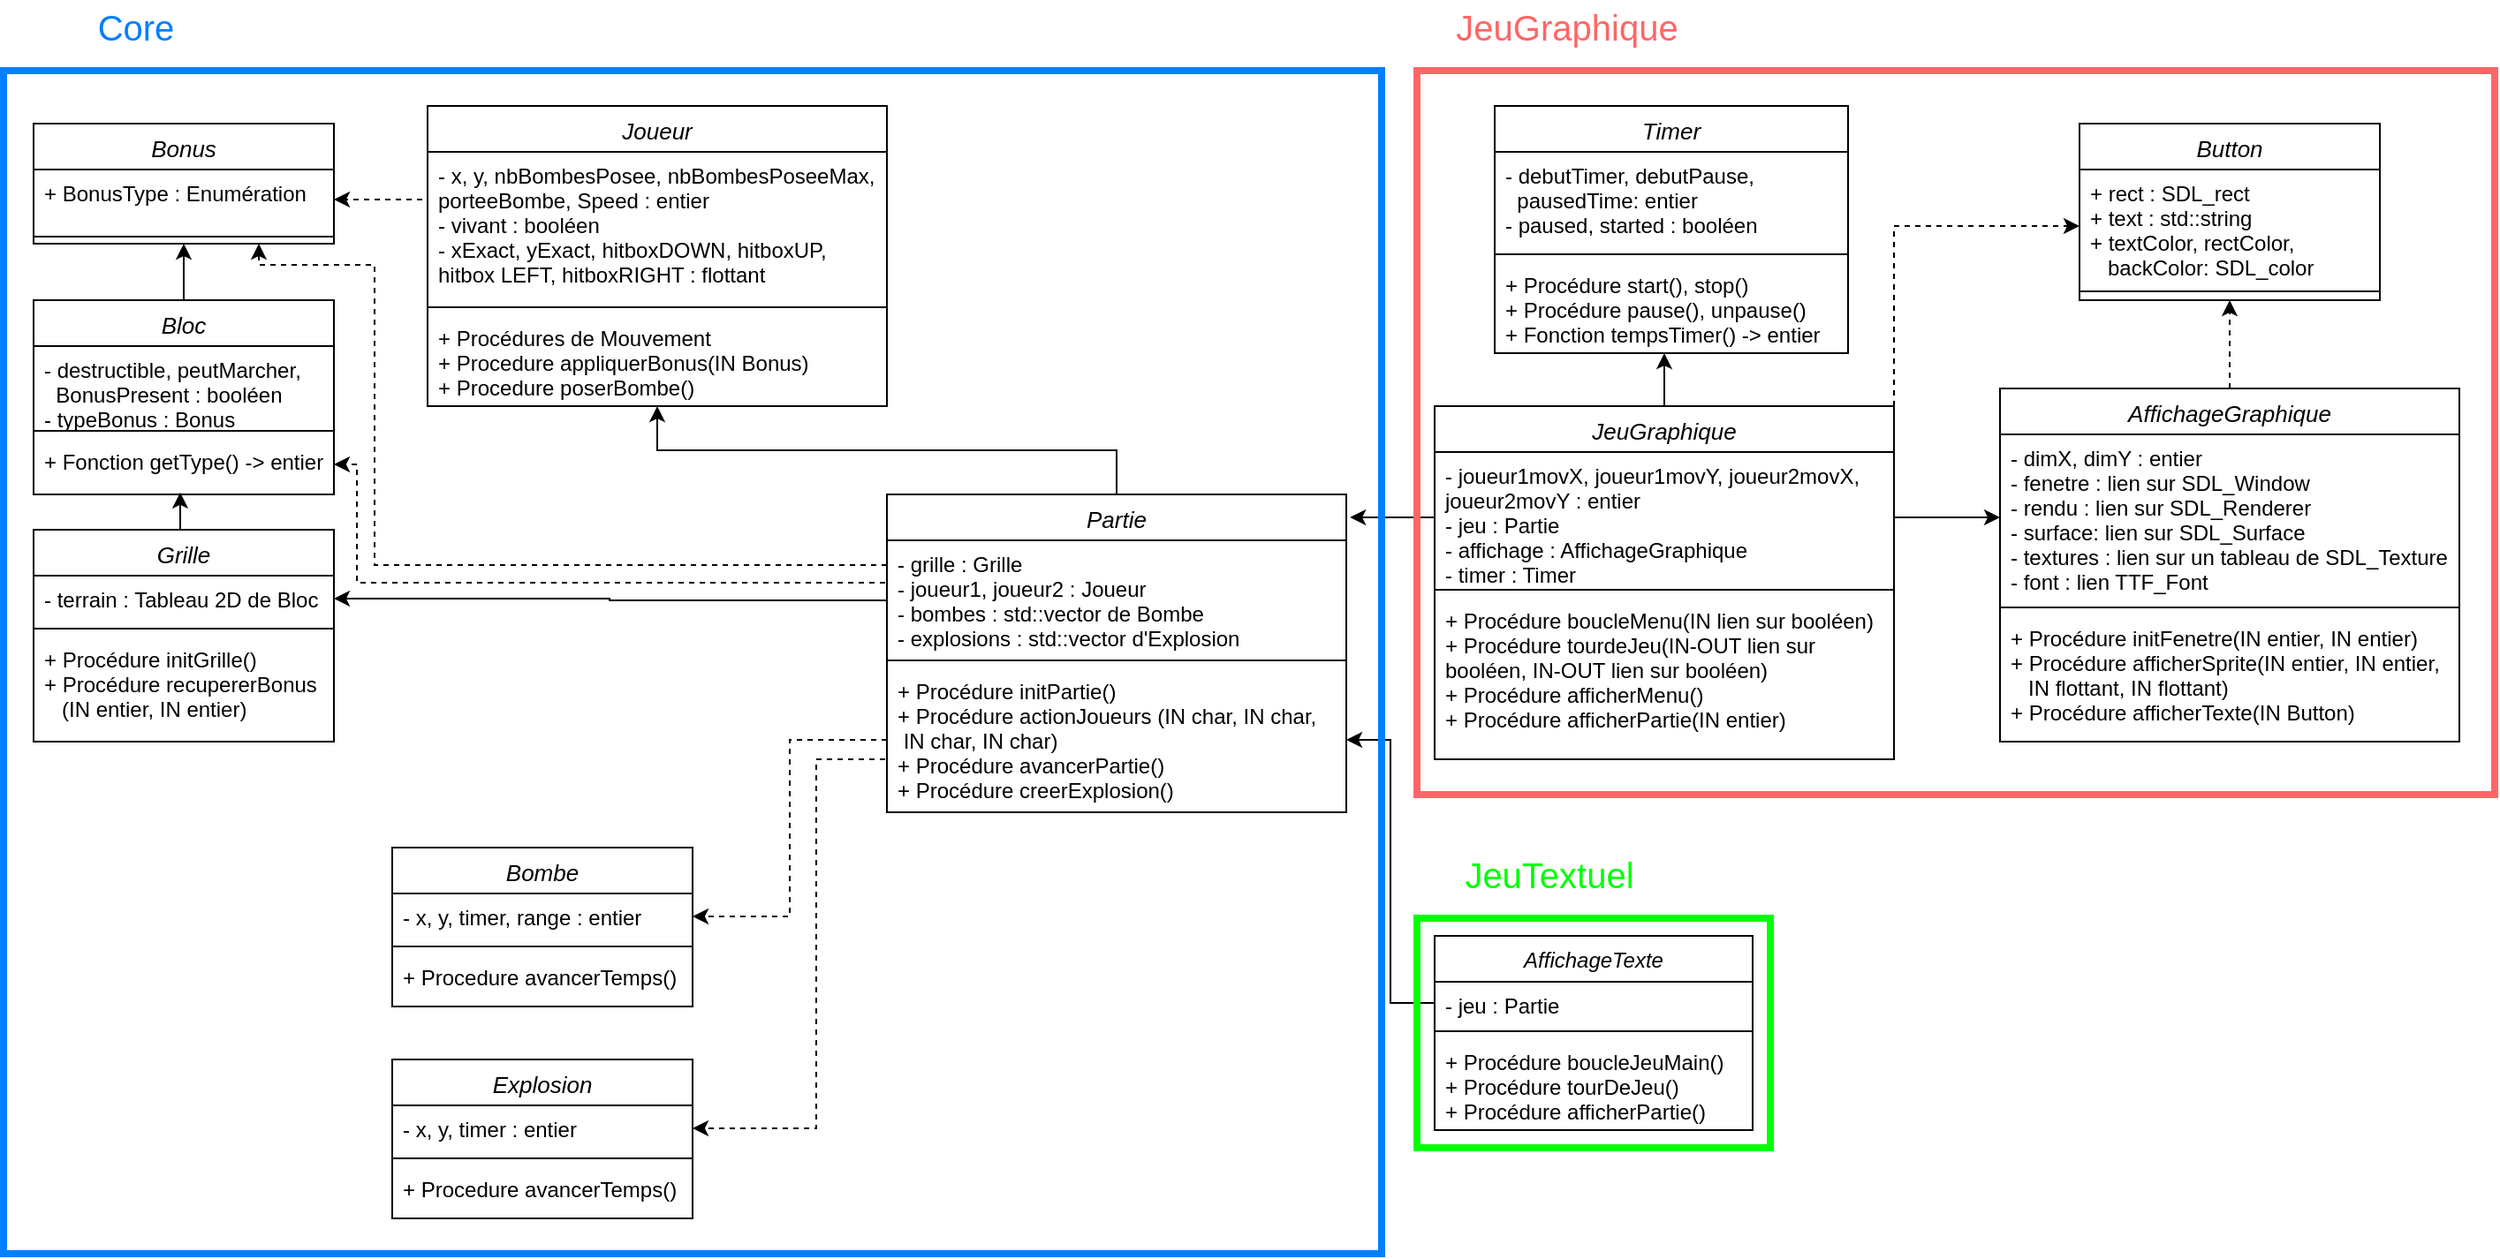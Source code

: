 <mxfile version="24.2.5" type="device">
  <diagram id="C5RBs43oDa-KdzZeNtuy" name="Page-1">
    <mxGraphModel dx="2947" dy="1158" grid="1" gridSize="10" guides="1" tooltips="1" connect="1" arrows="1" fold="1" page="1" pageScale="1" pageWidth="827" pageHeight="1169" math="0" shadow="0">
      <root>
        <mxCell id="WIyWlLk6GJQsqaUBKTNV-0" />
        <mxCell id="WIyWlLk6GJQsqaUBKTNV-1" parent="WIyWlLk6GJQsqaUBKTNV-0" />
        <mxCell id="9HwPOel6D9017Cg2rZh8-15" style="edgeStyle=orthogonalEdgeStyle;rounded=0;orthogonalLoop=1;jettySize=auto;html=1;exitX=0.5;exitY=0;exitDx=0;exitDy=0;entryX=0.5;entryY=1;entryDx=0;entryDy=0;" edge="1" parent="WIyWlLk6GJQsqaUBKTNV-1" source="zkfFHV4jXpPFQw0GAbJ--0" target="4cU0Xez6peSsNXHhx049-44">
          <mxGeometry relative="1" as="geometry" />
        </mxCell>
        <mxCell id="zkfFHV4jXpPFQw0GAbJ--0" value="Bloc" style="swimlane;fontStyle=2;align=center;verticalAlign=top;childLayout=stackLayout;horizontal=1;startSize=26;horizontalStack=0;resizeParent=1;resizeLast=0;collapsible=1;marginBottom=0;rounded=0;shadow=0;strokeWidth=1;fontSize=13;" parent="WIyWlLk6GJQsqaUBKTNV-1" vertex="1">
          <mxGeometry x="-413" y="270" width="170" height="110" as="geometry">
            <mxRectangle x="230" y="140" width="160" height="26" as="alternateBounds" />
          </mxGeometry>
        </mxCell>
        <mxCell id="zkfFHV4jXpPFQw0GAbJ--1" value="- destructible, peutMarcher, &#xa;  BonusPresent : booléen&#xa;- typeBonus : Bonus" style="text;align=left;verticalAlign=top;spacingLeft=4;spacingRight=4;overflow=hidden;rotatable=0;points=[[0,0.5],[1,0.5]];portConstraint=eastwest;" parent="zkfFHV4jXpPFQw0GAbJ--0" vertex="1">
          <mxGeometry y="26" width="170" height="44" as="geometry" />
        </mxCell>
        <mxCell id="zkfFHV4jXpPFQw0GAbJ--4" value="" style="line;html=1;strokeWidth=1;align=left;verticalAlign=middle;spacingTop=-1;spacingLeft=3;spacingRight=3;rotatable=0;labelPosition=right;points=[];portConstraint=eastwest;" parent="zkfFHV4jXpPFQw0GAbJ--0" vertex="1">
          <mxGeometry y="70" width="170" height="8" as="geometry" />
        </mxCell>
        <mxCell id="zkfFHV4jXpPFQw0GAbJ--5" value="+ Fonction getType() -&gt; entier&#xa;&#xa;" style="text;align=left;verticalAlign=top;spacingLeft=4;spacingRight=4;overflow=hidden;rotatable=0;points=[[0,0.5],[1,0.5]];portConstraint=eastwest;" parent="zkfFHV4jXpPFQw0GAbJ--0" vertex="1">
          <mxGeometry y="78" width="170" height="30" as="geometry" />
        </mxCell>
        <mxCell id="zkfFHV4jXpPFQw0GAbJ--17" value="Explosion&#xa;" style="swimlane;fontStyle=2;align=center;verticalAlign=top;childLayout=stackLayout;horizontal=1;startSize=26;horizontalStack=0;resizeParent=1;resizeLast=0;collapsible=1;marginBottom=0;rounded=0;shadow=0;strokeWidth=1;fontSize=13;" parent="WIyWlLk6GJQsqaUBKTNV-1" vertex="1">
          <mxGeometry x="-210" y="700" width="170" height="90" as="geometry">
            <mxRectangle x="550" y="140" width="160" height="26" as="alternateBounds" />
          </mxGeometry>
        </mxCell>
        <mxCell id="zkfFHV4jXpPFQw0GAbJ--18" value="- x, y, timer : entier&#xa;" style="text;align=left;verticalAlign=top;spacingLeft=4;spacingRight=4;overflow=hidden;rotatable=0;points=[[0,0.5],[1,0.5]];portConstraint=eastwest;" parent="zkfFHV4jXpPFQw0GAbJ--17" vertex="1">
          <mxGeometry y="26" width="170" height="26" as="geometry" />
        </mxCell>
        <mxCell id="zkfFHV4jXpPFQw0GAbJ--23" value="" style="line;html=1;strokeWidth=1;align=left;verticalAlign=middle;spacingTop=-1;spacingLeft=3;spacingRight=3;rotatable=0;labelPosition=right;points=[];portConstraint=eastwest;" parent="zkfFHV4jXpPFQw0GAbJ--17" vertex="1">
          <mxGeometry y="52" width="170" height="8" as="geometry" />
        </mxCell>
        <mxCell id="zkfFHV4jXpPFQw0GAbJ--25" value="+ Procedure avancerTemps()" style="text;align=left;verticalAlign=top;spacingLeft=4;spacingRight=4;overflow=hidden;rotatable=0;points=[[0,0.5],[1,0.5]];portConstraint=eastwest;" parent="zkfFHV4jXpPFQw0GAbJ--17" vertex="1">
          <mxGeometry y="60" width="170" height="30" as="geometry" />
        </mxCell>
        <mxCell id="et78Vev0laqg13iQECiE-1" value="Grille" style="swimlane;fontStyle=2;align=center;verticalAlign=top;childLayout=stackLayout;horizontal=1;startSize=26;horizontalStack=0;resizeParent=1;resizeLast=0;collapsible=1;marginBottom=0;rounded=0;shadow=0;strokeWidth=1;fontSize=13;" parent="WIyWlLk6GJQsqaUBKTNV-1" vertex="1">
          <mxGeometry x="-413" y="400" width="170" height="120" as="geometry">
            <mxRectangle x="550" y="140" width="160" height="26" as="alternateBounds" />
          </mxGeometry>
        </mxCell>
        <mxCell id="et78Vev0laqg13iQECiE-2" value="- terrain : Tableau 2D de Bloc" style="text;align=left;verticalAlign=top;spacingLeft=4;spacingRight=4;overflow=hidden;rotatable=0;points=[[0,0.5],[1,0.5]];portConstraint=eastwest;" parent="et78Vev0laqg13iQECiE-1" vertex="1">
          <mxGeometry y="26" width="170" height="26" as="geometry" />
        </mxCell>
        <mxCell id="et78Vev0laqg13iQECiE-3" value="" style="line;html=1;strokeWidth=1;align=left;verticalAlign=middle;spacingTop=-1;spacingLeft=3;spacingRight=3;rotatable=0;labelPosition=right;points=[];portConstraint=eastwest;" parent="et78Vev0laqg13iQECiE-1" vertex="1">
          <mxGeometry y="52" width="170" height="8" as="geometry" />
        </mxCell>
        <mxCell id="et78Vev0laqg13iQECiE-4" value="+ Procédure initGrille()&#xa;+ Procédure recupererBonus &#xa;   (IN entier, IN entier)&#xa;&#xa;&#xa;" style="text;align=left;verticalAlign=top;spacingLeft=4;spacingRight=4;overflow=hidden;rotatable=0;points=[[0,0.5],[1,0.5]];portConstraint=eastwest;" parent="et78Vev0laqg13iQECiE-1" vertex="1">
          <mxGeometry y="60" width="170" height="60" as="geometry" />
        </mxCell>
        <mxCell id="et78Vev0laqg13iQECiE-5" value="Bombe" style="swimlane;fontStyle=2;align=center;verticalAlign=top;childLayout=stackLayout;horizontal=1;startSize=26;horizontalStack=0;resizeParent=1;resizeLast=0;collapsible=1;marginBottom=0;rounded=0;shadow=0;strokeWidth=1;fontSize=13;" parent="WIyWlLk6GJQsqaUBKTNV-1" vertex="1">
          <mxGeometry x="-210" y="580" width="170" height="90" as="geometry">
            <mxRectangle x="550" y="140" width="160" height="26" as="alternateBounds" />
          </mxGeometry>
        </mxCell>
        <mxCell id="et78Vev0laqg13iQECiE-6" value="- x, y, timer, range : entier&#xa;" style="text;align=left;verticalAlign=top;spacingLeft=4;spacingRight=4;overflow=hidden;rotatable=0;points=[[0,0.5],[1,0.5]];portConstraint=eastwest;" parent="et78Vev0laqg13iQECiE-5" vertex="1">
          <mxGeometry y="26" width="170" height="26" as="geometry" />
        </mxCell>
        <mxCell id="et78Vev0laqg13iQECiE-7" value="" style="line;html=1;strokeWidth=1;align=left;verticalAlign=middle;spacingTop=-1;spacingLeft=3;spacingRight=3;rotatable=0;labelPosition=right;points=[];portConstraint=eastwest;" parent="et78Vev0laqg13iQECiE-5" vertex="1">
          <mxGeometry y="52" width="170" height="8" as="geometry" />
        </mxCell>
        <mxCell id="et78Vev0laqg13iQECiE-8" value="+ Procedure avancerTemps()" style="text;align=left;verticalAlign=top;spacingLeft=4;spacingRight=4;overflow=hidden;rotatable=0;points=[[0,0.5],[1,0.5]];portConstraint=eastwest;" parent="et78Vev0laqg13iQECiE-5" vertex="1">
          <mxGeometry y="60" width="170" height="30" as="geometry" />
        </mxCell>
        <mxCell id="4cU0Xez6peSsNXHhx049-1" value="Joueur" style="swimlane;fontStyle=2;align=center;verticalAlign=top;childLayout=stackLayout;horizontal=1;startSize=26;horizontalStack=0;resizeParent=1;resizeLast=0;collapsible=1;marginBottom=0;rounded=0;shadow=0;strokeWidth=1;fontSize=13;" parent="WIyWlLk6GJQsqaUBKTNV-1" vertex="1">
          <mxGeometry x="-190" y="160" width="260" height="170" as="geometry">
            <mxRectangle x="230" y="140" width="160" height="26" as="alternateBounds" />
          </mxGeometry>
        </mxCell>
        <mxCell id="4cU0Xez6peSsNXHhx049-2" value="- x, y, nbBombesPosee, nbBombesPoseeMax, &#xa;porteeBombe, Speed : entier&#xa;- vivant : booléen&#xa;- xExact, yExact, hitboxDOWN, hitboxUP, &#xa;hitbox LEFT, hitboxRIGHT : flottant&#xa;" style="text;align=left;verticalAlign=top;spacingLeft=4;spacingRight=4;overflow=hidden;rotatable=0;points=[[0,0.5],[1,0.5]];portConstraint=eastwest;" parent="4cU0Xez6peSsNXHhx049-1" vertex="1">
          <mxGeometry y="26" width="260" height="84" as="geometry" />
        </mxCell>
        <mxCell id="4cU0Xez6peSsNXHhx049-3" value="" style="line;html=1;strokeWidth=1;align=left;verticalAlign=middle;spacingTop=-1;spacingLeft=3;spacingRight=3;rotatable=0;labelPosition=right;points=[];portConstraint=eastwest;" parent="4cU0Xez6peSsNXHhx049-1" vertex="1">
          <mxGeometry y="110" width="260" height="8" as="geometry" />
        </mxCell>
        <mxCell id="4cU0Xez6peSsNXHhx049-4" value="+ Procédures de Mouvement&#xa;+ Procedure appliquerBonus(IN Bonus)&#xa;+ Procedure poserBombe()&#xa;" style="text;align=left;verticalAlign=top;spacingLeft=4;spacingRight=4;overflow=hidden;rotatable=0;points=[[0,0.5],[1,0.5]];portConstraint=eastwest;" parent="4cU0Xez6peSsNXHhx049-1" vertex="1">
          <mxGeometry y="118" width="260" height="52" as="geometry" />
        </mxCell>
        <mxCell id="4cU0Xez6peSsNXHhx049-33" style="edgeStyle=orthogonalEdgeStyle;rounded=0;orthogonalLoop=1;jettySize=auto;html=1;exitX=0.5;exitY=0;exitDx=0;exitDy=0;entryX=0.5;entryY=1;entryDx=0;entryDy=0;" parent="WIyWlLk6GJQsqaUBKTNV-1" source="4cU0Xez6peSsNXHhx049-5" target="4cU0Xez6peSsNXHhx049-1" edge="1">
          <mxGeometry relative="1" as="geometry" />
        </mxCell>
        <mxCell id="4cU0Xez6peSsNXHhx049-5" value="Partie" style="swimlane;fontStyle=2;align=center;verticalAlign=top;childLayout=stackLayout;horizontal=1;startSize=26;horizontalStack=0;resizeParent=1;resizeLast=0;collapsible=1;marginBottom=0;rounded=0;shadow=0;strokeWidth=1;fontSize=13;" parent="WIyWlLk6GJQsqaUBKTNV-1" vertex="1">
          <mxGeometry x="70" y="380" width="260" height="180" as="geometry">
            <mxRectangle x="320" y="460" width="160" height="26" as="alternateBounds" />
          </mxGeometry>
        </mxCell>
        <mxCell id="4cU0Xez6peSsNXHhx049-6" value="- grille : Grille&#xa;- joueur1, joueur2 : Joueur&#xa;- bombes : std::vector de Bombe&#xa;- explosions : std::vector d&#39;Explosion&#xa;&#xa;" style="text;align=left;verticalAlign=top;spacingLeft=4;spacingRight=4;overflow=hidden;rotatable=0;points=[[0,0.5],[1,0.5]];portConstraint=eastwest;" parent="4cU0Xez6peSsNXHhx049-5" vertex="1">
          <mxGeometry y="26" width="260" height="64" as="geometry" />
        </mxCell>
        <mxCell id="4cU0Xez6peSsNXHhx049-7" value="" style="line;html=1;strokeWidth=1;align=left;verticalAlign=middle;spacingTop=-1;spacingLeft=3;spacingRight=3;rotatable=0;labelPosition=right;points=[];portConstraint=eastwest;" parent="4cU0Xez6peSsNXHhx049-5" vertex="1">
          <mxGeometry y="90" width="260" height="8" as="geometry" />
        </mxCell>
        <mxCell id="4cU0Xez6peSsNXHhx049-8" value="+ Procédure initPartie()&#xa;+ Procédure actionJoueurs (IN char, IN char,&#xa; IN char, IN char)&#xa;+ Procédure avancerPartie()&#xa;+ Procédure creerExplosion()&#xa; &#xa;&#xa;" style="text;align=left;verticalAlign=top;spacingLeft=4;spacingRight=4;overflow=hidden;rotatable=0;points=[[0,0.5],[1,0.5]];portConstraint=eastwest;" parent="4cU0Xez6peSsNXHhx049-5" vertex="1">
          <mxGeometry y="98" width="260" height="82" as="geometry" />
        </mxCell>
        <mxCell id="4cU0Xez6peSsNXHhx049-9" value="Timer" style="swimlane;fontStyle=2;align=center;verticalAlign=top;childLayout=stackLayout;horizontal=1;startSize=26;horizontalStack=0;resizeParent=1;resizeLast=0;collapsible=1;marginBottom=0;rounded=0;shadow=0;strokeWidth=1;fontSize=13;" parent="WIyWlLk6GJQsqaUBKTNV-1" vertex="1">
          <mxGeometry x="414" y="160" width="200" height="140" as="geometry">
            <mxRectangle x="320" y="460" width="160" height="26" as="alternateBounds" />
          </mxGeometry>
        </mxCell>
        <mxCell id="4cU0Xez6peSsNXHhx049-10" value="- debutTimer, debutPause,&#xa;  pausedTime: entier&#xa;- paused, started : booléen&#xa;&#xa;&#xa;" style="text;align=left;verticalAlign=top;spacingLeft=4;spacingRight=4;overflow=hidden;rotatable=0;points=[[0,0.5],[1,0.5]];portConstraint=eastwest;" parent="4cU0Xez6peSsNXHhx049-9" vertex="1">
          <mxGeometry y="26" width="200" height="54" as="geometry" />
        </mxCell>
        <mxCell id="4cU0Xez6peSsNXHhx049-11" value="" style="line;html=1;strokeWidth=1;align=left;verticalAlign=middle;spacingTop=-1;spacingLeft=3;spacingRight=3;rotatable=0;labelPosition=right;points=[];portConstraint=eastwest;" parent="4cU0Xez6peSsNXHhx049-9" vertex="1">
          <mxGeometry y="80" width="200" height="8" as="geometry" />
        </mxCell>
        <mxCell id="4cU0Xez6peSsNXHhx049-12" value="+ Procédure start(), stop()&#xa;+ Procédure pause(), unpause()&#xa;+ Fonction tempsTimer() -&gt; entier&#xa; &#xa;&#xa;" style="text;align=left;verticalAlign=top;spacingLeft=4;spacingRight=4;overflow=hidden;rotatable=0;points=[[0,0.5],[1,0.5]];portConstraint=eastwest;" parent="4cU0Xez6peSsNXHhx049-9" vertex="1">
          <mxGeometry y="88" width="200" height="52" as="geometry" />
        </mxCell>
        <mxCell id="Z63HG-WG9JlstiivM4HT-12" style="edgeStyle=orthogonalEdgeStyle;rounded=0;orthogonalLoop=1;jettySize=auto;html=1;exitX=0.5;exitY=0;exitDx=0;exitDy=0;entryX=0.5;entryY=1;entryDx=0;entryDy=0;dashed=1;" parent="WIyWlLk6GJQsqaUBKTNV-1" source="4cU0Xez6peSsNXHhx049-13" target="4cU0Xez6peSsNXHhx049-18" edge="1">
          <mxGeometry relative="1" as="geometry" />
        </mxCell>
        <mxCell id="4cU0Xez6peSsNXHhx049-13" value="AffichageGraphique" style="swimlane;fontStyle=2;align=center;verticalAlign=top;childLayout=stackLayout;horizontal=1;startSize=26;horizontalStack=0;resizeParent=1;resizeLast=0;collapsible=1;marginBottom=0;rounded=0;shadow=0;strokeWidth=1;fontSize=13;" parent="WIyWlLk6GJQsqaUBKTNV-1" vertex="1">
          <mxGeometry x="700" y="320" width="260" height="200" as="geometry">
            <mxRectangle x="320" y="460" width="160" height="26" as="alternateBounds" />
          </mxGeometry>
        </mxCell>
        <mxCell id="4cU0Xez6peSsNXHhx049-14" value="- dimX, dimY : entier&#xa;- fenetre : lien sur SDL_Window&#xa;- rendu : lien sur SDL_Renderer&#xa;- surface: lien sur SDL_Surface&#xa;- textures : lien sur un tableau de SDL_Texture&#xa;- font : lien TTF_Font" style="text;align=left;verticalAlign=top;spacingLeft=4;spacingRight=4;overflow=hidden;rotatable=0;points=[[0,0.5],[1,0.5]];portConstraint=eastwest;" parent="4cU0Xez6peSsNXHhx049-13" vertex="1">
          <mxGeometry y="26" width="260" height="94" as="geometry" />
        </mxCell>
        <mxCell id="4cU0Xez6peSsNXHhx049-15" value="" style="line;html=1;strokeWidth=1;align=left;verticalAlign=middle;spacingTop=-1;spacingLeft=3;spacingRight=3;rotatable=0;labelPosition=right;points=[];portConstraint=eastwest;" parent="4cU0Xez6peSsNXHhx049-13" vertex="1">
          <mxGeometry y="120" width="260" height="8" as="geometry" />
        </mxCell>
        <mxCell id="4cU0Xez6peSsNXHhx049-16" value="+ Procédure initFenetre(IN entier, IN entier)&#xa;+ Procédure afficherSprite(IN entier, IN entier, &#xa;   IN flottant, IN flottant)&#xa;+ Procédure afficherTexte(IN Button)&#xa;" style="text;align=left;verticalAlign=top;spacingLeft=4;spacingRight=4;overflow=hidden;rotatable=0;points=[[0,0.5],[1,0.5]];portConstraint=eastwest;" parent="4cU0Xez6peSsNXHhx049-13" vertex="1">
          <mxGeometry y="128" width="260" height="72" as="geometry" />
        </mxCell>
        <mxCell id="4cU0Xez6peSsNXHhx049-18" value="Button" style="swimlane;fontStyle=2;align=center;verticalAlign=top;childLayout=stackLayout;horizontal=1;startSize=26;horizontalStack=0;resizeParent=1;resizeLast=0;collapsible=1;marginBottom=0;rounded=0;shadow=0;strokeWidth=1;fontSize=13;" parent="WIyWlLk6GJQsqaUBKTNV-1" vertex="1">
          <mxGeometry x="745" y="170" width="170" height="100" as="geometry">
            <mxRectangle x="550" y="140" width="160" height="26" as="alternateBounds" />
          </mxGeometry>
        </mxCell>
        <mxCell id="4cU0Xez6peSsNXHhx049-19" value="+ rect : SDL_rect&#xa;+ text : std::string&#xa;+ textColor, rectColor,&#xa;   backColor: SDL_color&#xa;&#xa;" style="text;align=left;verticalAlign=top;spacingLeft=4;spacingRight=4;overflow=hidden;rotatable=0;points=[[0,0.5],[1,0.5]];portConstraint=eastwest;" parent="4cU0Xez6peSsNXHhx049-18" vertex="1">
          <mxGeometry y="26" width="170" height="64" as="geometry" />
        </mxCell>
        <mxCell id="4cU0Xez6peSsNXHhx049-20" value="" style="line;html=1;strokeWidth=1;align=left;verticalAlign=middle;spacingTop=-1;spacingLeft=3;spacingRight=3;rotatable=0;labelPosition=right;points=[];portConstraint=eastwest;" parent="4cU0Xez6peSsNXHhx049-18" vertex="1">
          <mxGeometry y="90" width="170" height="10" as="geometry" />
        </mxCell>
        <mxCell id="4cU0Xez6peSsNXHhx049-40" style="edgeStyle=orthogonalEdgeStyle;rounded=0;orthogonalLoop=1;jettySize=auto;html=1;exitX=0.5;exitY=0;exitDx=0;exitDy=0;" parent="WIyWlLk6GJQsqaUBKTNV-1" source="4cU0Xez6peSsNXHhx049-22" edge="1">
          <mxGeometry relative="1" as="geometry">
            <mxPoint x="510" y="300" as="targetPoint" />
          </mxGeometry>
        </mxCell>
        <mxCell id="9HwPOel6D9017Cg2rZh8-21" style="edgeStyle=orthogonalEdgeStyle;rounded=0;orthogonalLoop=1;jettySize=auto;html=1;exitX=1;exitY=0;exitDx=0;exitDy=0;entryX=0;entryY=0.5;entryDx=0;entryDy=0;dashed=1;" edge="1" parent="WIyWlLk6GJQsqaUBKTNV-1" source="4cU0Xez6peSsNXHhx049-22" target="4cU0Xez6peSsNXHhx049-19">
          <mxGeometry relative="1" as="geometry" />
        </mxCell>
        <mxCell id="4cU0Xez6peSsNXHhx049-22" value="JeuGraphique" style="swimlane;fontStyle=2;align=center;verticalAlign=top;childLayout=stackLayout;horizontal=1;startSize=26;horizontalStack=0;resizeParent=1;resizeLast=0;collapsible=1;marginBottom=0;rounded=0;shadow=0;strokeWidth=1;fontSize=13;" parent="WIyWlLk6GJQsqaUBKTNV-1" vertex="1">
          <mxGeometry x="380" y="330" width="260" height="200" as="geometry">
            <mxRectangle x="320" y="460" width="160" height="26" as="alternateBounds" />
          </mxGeometry>
        </mxCell>
        <mxCell id="4cU0Xez6peSsNXHhx049-23" value="- joueur1movX, joueur1movY, joueur2movX,&#xa;joueur2movY : entier&#xa;- jeu : Partie&#xa;- affichage : AffichageGraphique&#xa;- timer : Timer&#xa;" style="text;align=left;verticalAlign=top;spacingLeft=4;spacingRight=4;overflow=hidden;rotatable=0;points=[[0,0.5],[1,0.5]];portConstraint=eastwest;" parent="4cU0Xez6peSsNXHhx049-22" vertex="1">
          <mxGeometry y="26" width="260" height="74" as="geometry" />
        </mxCell>
        <mxCell id="4cU0Xez6peSsNXHhx049-24" value="" style="line;html=1;strokeWidth=1;align=left;verticalAlign=middle;spacingTop=-1;spacingLeft=3;spacingRight=3;rotatable=0;labelPosition=right;points=[];portConstraint=eastwest;" parent="4cU0Xez6peSsNXHhx049-22" vertex="1">
          <mxGeometry y="100" width="260" height="8" as="geometry" />
        </mxCell>
        <mxCell id="4cU0Xez6peSsNXHhx049-25" value="+ Procédure boucleMenu(IN lien sur booléen)&#xa;+ Procédure tourdeJeu(IN-OUT lien sur &#xa;booléen, IN-OUT lien sur booléen)&#xa;+ Procédure afficherMenu()&#xa;+ Procédure afficherPartie(IN entier)&#xa;&#xa;" style="text;align=left;verticalAlign=top;spacingLeft=4;spacingRight=4;overflow=hidden;rotatable=0;points=[[0,0.5],[1,0.5]];portConstraint=eastwest;" parent="4cU0Xez6peSsNXHhx049-22" vertex="1">
          <mxGeometry y="108" width="260" height="92" as="geometry" />
        </mxCell>
        <mxCell id="4cU0Xez6peSsNXHhx049-32" style="edgeStyle=orthogonalEdgeStyle;rounded=0;orthogonalLoop=1;jettySize=auto;html=1;exitX=0;exitY=0.5;exitDx=0;exitDy=0;entryX=1;entryY=0.5;entryDx=0;entryDy=0;" parent="WIyWlLk6GJQsqaUBKTNV-1" source="4cU0Xez6peSsNXHhx049-6" target="et78Vev0laqg13iQECiE-2" edge="1">
          <mxGeometry relative="1" as="geometry">
            <Array as="points">
              <mxPoint x="70" y="440" />
              <mxPoint x="-87" y="440" />
            </Array>
          </mxGeometry>
        </mxCell>
        <mxCell id="4cU0Xez6peSsNXHhx049-35" style="edgeStyle=orthogonalEdgeStyle;rounded=0;orthogonalLoop=1;jettySize=auto;html=1;exitX=0;exitY=0.5;exitDx=0;exitDy=0;dashed=1;" parent="WIyWlLk6GJQsqaUBKTNV-1" source="4cU0Xez6peSsNXHhx049-8" target="et78Vev0laqg13iQECiE-6" edge="1">
          <mxGeometry relative="1" as="geometry" />
        </mxCell>
        <mxCell id="4cU0Xez6peSsNXHhx049-41" style="edgeStyle=orthogonalEdgeStyle;rounded=0;orthogonalLoop=1;jettySize=auto;html=1;exitX=0;exitY=0.5;exitDx=0;exitDy=0;entryX=1.008;entryY=0.072;entryDx=0;entryDy=0;entryPerimeter=0;" parent="WIyWlLk6GJQsqaUBKTNV-1" source="4cU0Xez6peSsNXHhx049-23" target="4cU0Xez6peSsNXHhx049-5" edge="1">
          <mxGeometry relative="1" as="geometry" />
        </mxCell>
        <mxCell id="4cU0Xez6peSsNXHhx049-43" style="edgeStyle=orthogonalEdgeStyle;rounded=0;orthogonalLoop=1;jettySize=auto;html=1;exitX=0.5;exitY=0;exitDx=0;exitDy=0;entryX=0.347;entryY=1.031;entryDx=0;entryDy=0;entryPerimeter=0;" parent="WIyWlLk6GJQsqaUBKTNV-1" edge="1">
          <mxGeometry relative="1" as="geometry">
            <mxPoint x="-303.99" y="399.98" as="sourcePoint" />
            <mxPoint x="-330.0" y="378.91" as="targetPoint" />
          </mxGeometry>
        </mxCell>
        <mxCell id="4cU0Xez6peSsNXHhx049-44" value="Bonus" style="swimlane;fontStyle=2;align=center;verticalAlign=top;childLayout=stackLayout;horizontal=1;startSize=26;horizontalStack=0;resizeParent=1;resizeLast=0;collapsible=1;marginBottom=0;rounded=0;shadow=0;strokeWidth=1;fontSize=13;" parent="WIyWlLk6GJQsqaUBKTNV-1" vertex="1">
          <mxGeometry x="-413" y="170" width="170" height="68" as="geometry">
            <mxRectangle x="230" y="140" width="160" height="26" as="alternateBounds" />
          </mxGeometry>
        </mxCell>
        <mxCell id="4cU0Xez6peSsNXHhx049-45" value="+ BonusType : Enumération&#xa;" style="text;align=left;verticalAlign=top;spacingLeft=4;spacingRight=4;overflow=hidden;rotatable=0;points=[[0,0.5],[1,0.5]];portConstraint=eastwest;" parent="4cU0Xez6peSsNXHhx049-44" vertex="1">
          <mxGeometry y="26" width="170" height="34" as="geometry" />
        </mxCell>
        <mxCell id="4cU0Xez6peSsNXHhx049-46" value="" style="line;html=1;strokeWidth=1;align=left;verticalAlign=middle;spacingTop=-1;spacingLeft=3;spacingRight=3;rotatable=0;labelPosition=right;points=[];portConstraint=eastwest;" parent="4cU0Xez6peSsNXHhx049-44" vertex="1">
          <mxGeometry y="60" width="170" height="8" as="geometry" />
        </mxCell>
        <mxCell id="4cU0Xez6peSsNXHhx049-49" value="AffichageTexte" style="swimlane;fontStyle=2;align=center;verticalAlign=top;childLayout=stackLayout;horizontal=1;startSize=26;horizontalStack=0;resizeParent=1;resizeLast=0;collapsible=1;marginBottom=0;rounded=0;shadow=0;strokeWidth=1;" parent="WIyWlLk6GJQsqaUBKTNV-1" vertex="1">
          <mxGeometry x="380" y="630" width="180" height="110" as="geometry">
            <mxRectangle x="320" y="460" width="160" height="26" as="alternateBounds" />
          </mxGeometry>
        </mxCell>
        <mxCell id="4cU0Xez6peSsNXHhx049-50" value="- jeu : Partie" style="text;align=left;verticalAlign=top;spacingLeft=4;spacingRight=4;overflow=hidden;rotatable=0;points=[[0,0.5],[1,0.5]];portConstraint=eastwest;" parent="4cU0Xez6peSsNXHhx049-49" vertex="1">
          <mxGeometry y="26" width="180" height="24" as="geometry" />
        </mxCell>
        <mxCell id="4cU0Xez6peSsNXHhx049-51" value="" style="line;html=1;strokeWidth=1;align=left;verticalAlign=middle;spacingTop=-1;spacingLeft=3;spacingRight=3;rotatable=0;labelPosition=right;points=[];portConstraint=eastwest;" parent="4cU0Xez6peSsNXHhx049-49" vertex="1">
          <mxGeometry y="50" width="180" height="8" as="geometry" />
        </mxCell>
        <mxCell id="4cU0Xez6peSsNXHhx049-52" value="+ Procédure boucleJeuMain()&#xa;+ Procédure tourDeJeu()&#xa;+ Procédure afficherPartie()&#xa;&#xa;" style="text;align=left;verticalAlign=top;spacingLeft=4;spacingRight=4;overflow=hidden;rotatable=0;points=[[0,0.5],[1,0.5]];portConstraint=eastwest;" parent="4cU0Xez6peSsNXHhx049-49" vertex="1">
          <mxGeometry y="58" width="180" height="52" as="geometry" />
        </mxCell>
        <mxCell id="Z63HG-WG9JlstiivM4HT-11" style="edgeStyle=orthogonalEdgeStyle;rounded=0;orthogonalLoop=1;jettySize=auto;html=1;exitX=0;exitY=0.5;exitDx=0;exitDy=0;entryX=1;entryY=0.5;entryDx=0;entryDy=0;" parent="WIyWlLk6GJQsqaUBKTNV-1" source="4cU0Xez6peSsNXHhx049-50" target="4cU0Xez6peSsNXHhx049-8" edge="1">
          <mxGeometry relative="1" as="geometry" />
        </mxCell>
        <mxCell id="Z63HG-WG9JlstiivM4HT-13" style="edgeStyle=orthogonalEdgeStyle;rounded=0;orthogonalLoop=1;jettySize=auto;html=1;exitX=1;exitY=0.5;exitDx=0;exitDy=0;entryX=0;entryY=0.5;entryDx=0;entryDy=0;" parent="WIyWlLk6GJQsqaUBKTNV-1" source="4cU0Xez6peSsNXHhx049-23" target="4cU0Xez6peSsNXHhx049-14" edge="1">
          <mxGeometry relative="1" as="geometry" />
        </mxCell>
        <mxCell id="Z63HG-WG9JlstiivM4HT-16" style="edgeStyle=orthogonalEdgeStyle;rounded=0;orthogonalLoop=1;jettySize=auto;html=1;exitX=0;exitY=0.5;exitDx=0;exitDy=0;entryX=1;entryY=0.5;entryDx=0;entryDy=0;dashed=1;" parent="WIyWlLk6GJQsqaUBKTNV-1" source="4cU0Xez6peSsNXHhx049-8" target="zkfFHV4jXpPFQw0GAbJ--18" edge="1">
          <mxGeometry relative="1" as="geometry">
            <Array as="points">
              <mxPoint x="70" y="530" />
              <mxPoint x="30" y="530" />
              <mxPoint x="30" y="739" />
            </Array>
          </mxGeometry>
        </mxCell>
        <mxCell id="9HwPOel6D9017Cg2rZh8-10" value="" style="whiteSpace=wrap;html=1;fillColor=none;strokeColor=#00FF00;strokeWidth=4;" vertex="1" parent="WIyWlLk6GJQsqaUBKTNV-1">
          <mxGeometry x="370" y="620" width="200" height="130" as="geometry" />
        </mxCell>
        <mxCell id="9HwPOel6D9017Cg2rZh8-11" value="&lt;font style=&quot;font-size: 20px;&quot; color=&quot;#00ff00&quot;&gt;JeuTextuel&lt;br&gt;&lt;/font&gt;" style="text;strokeColor=none;align=center;fillColor=none;html=1;verticalAlign=middle;whiteSpace=wrap;rounded=0;strokeWidth=1;" vertex="1" parent="WIyWlLk6GJQsqaUBKTNV-1">
          <mxGeometry x="370" y="580" width="150" height="30" as="geometry" />
        </mxCell>
        <mxCell id="9HwPOel6D9017Cg2rZh8-16" style="edgeStyle=orthogonalEdgeStyle;rounded=0;orthogonalLoop=1;jettySize=auto;html=1;exitX=0;exitY=0.5;exitDx=0;exitDy=0;entryX=1;entryY=0.5;entryDx=0;entryDy=0;dashed=1;" edge="1" parent="WIyWlLk6GJQsqaUBKTNV-1" source="4cU0Xez6peSsNXHhx049-2" target="4cU0Xez6peSsNXHhx049-45">
          <mxGeometry relative="1" as="geometry">
            <Array as="points">
              <mxPoint x="-190" y="213" />
            </Array>
          </mxGeometry>
        </mxCell>
        <mxCell id="9HwPOel6D9017Cg2rZh8-24" style="edgeStyle=orthogonalEdgeStyle;rounded=0;orthogonalLoop=1;jettySize=auto;html=1;exitX=0;exitY=0.5;exitDx=0;exitDy=0;entryX=0.75;entryY=1;entryDx=0;entryDy=0;dashed=1;" edge="1" parent="WIyWlLk6GJQsqaUBKTNV-1" source="4cU0Xez6peSsNXHhx049-6" target="4cU0Xez6peSsNXHhx049-44">
          <mxGeometry relative="1" as="geometry">
            <Array as="points">
              <mxPoint x="70" y="420" />
              <mxPoint x="-220" y="420" />
              <mxPoint x="-220" y="250" />
              <mxPoint x="-285" y="250" />
            </Array>
          </mxGeometry>
        </mxCell>
        <mxCell id="9HwPOel6D9017Cg2rZh8-25" style="edgeStyle=orthogonalEdgeStyle;rounded=0;orthogonalLoop=1;jettySize=auto;html=1;exitX=0;exitY=0.5;exitDx=0;exitDy=0;entryX=1;entryY=0.5;entryDx=0;entryDy=0;dashed=1;" edge="1" parent="WIyWlLk6GJQsqaUBKTNV-1" source="4cU0Xez6peSsNXHhx049-8" target="zkfFHV4jXpPFQw0GAbJ--5">
          <mxGeometry relative="1" as="geometry">
            <Array as="points">
              <mxPoint x="70" y="430" />
              <mxPoint x="-230" y="430" />
              <mxPoint x="-230" y="363" />
            </Array>
          </mxGeometry>
        </mxCell>
        <mxCell id="9HwPOel6D9017Cg2rZh8-26" value="" style="whiteSpace=wrap;html=1;fillColor=none;strokeColor=#007FFF;strokeWidth=4;" vertex="1" parent="WIyWlLk6GJQsqaUBKTNV-1">
          <mxGeometry x="-430" y="140" width="780" height="670" as="geometry" />
        </mxCell>
        <mxCell id="9HwPOel6D9017Cg2rZh8-27" value="&lt;font style=&quot;font-size: 20px;&quot; color=&quot;#007fff&quot;&gt;Core&lt;/font&gt;" style="text;strokeColor=none;align=center;fillColor=none;html=1;verticalAlign=middle;whiteSpace=wrap;rounded=0;strokeWidth=1;" vertex="1" parent="WIyWlLk6GJQsqaUBKTNV-1">
          <mxGeometry x="-430" y="100" width="150" height="30" as="geometry" />
        </mxCell>
        <mxCell id="9HwPOel6D9017Cg2rZh8-28" value="" style="whiteSpace=wrap;html=1;fillColor=none;strokeColor=#FF6666;strokeWidth=4;" vertex="1" parent="WIyWlLk6GJQsqaUBKTNV-1">
          <mxGeometry x="370" y="140" width="610" height="410" as="geometry" />
        </mxCell>
        <mxCell id="9HwPOel6D9017Cg2rZh8-29" value="&lt;font style=&quot;font-size: 20px;&quot; color=&quot;#ff6666&quot;&gt;JeuGraphique&lt;/font&gt;" style="text;strokeColor=none;align=center;fillColor=none;html=1;verticalAlign=middle;whiteSpace=wrap;rounded=0;strokeWidth=1;" vertex="1" parent="WIyWlLk6GJQsqaUBKTNV-1">
          <mxGeometry x="380" y="100" width="150" height="30" as="geometry" />
        </mxCell>
      </root>
    </mxGraphModel>
  </diagram>
</mxfile>
